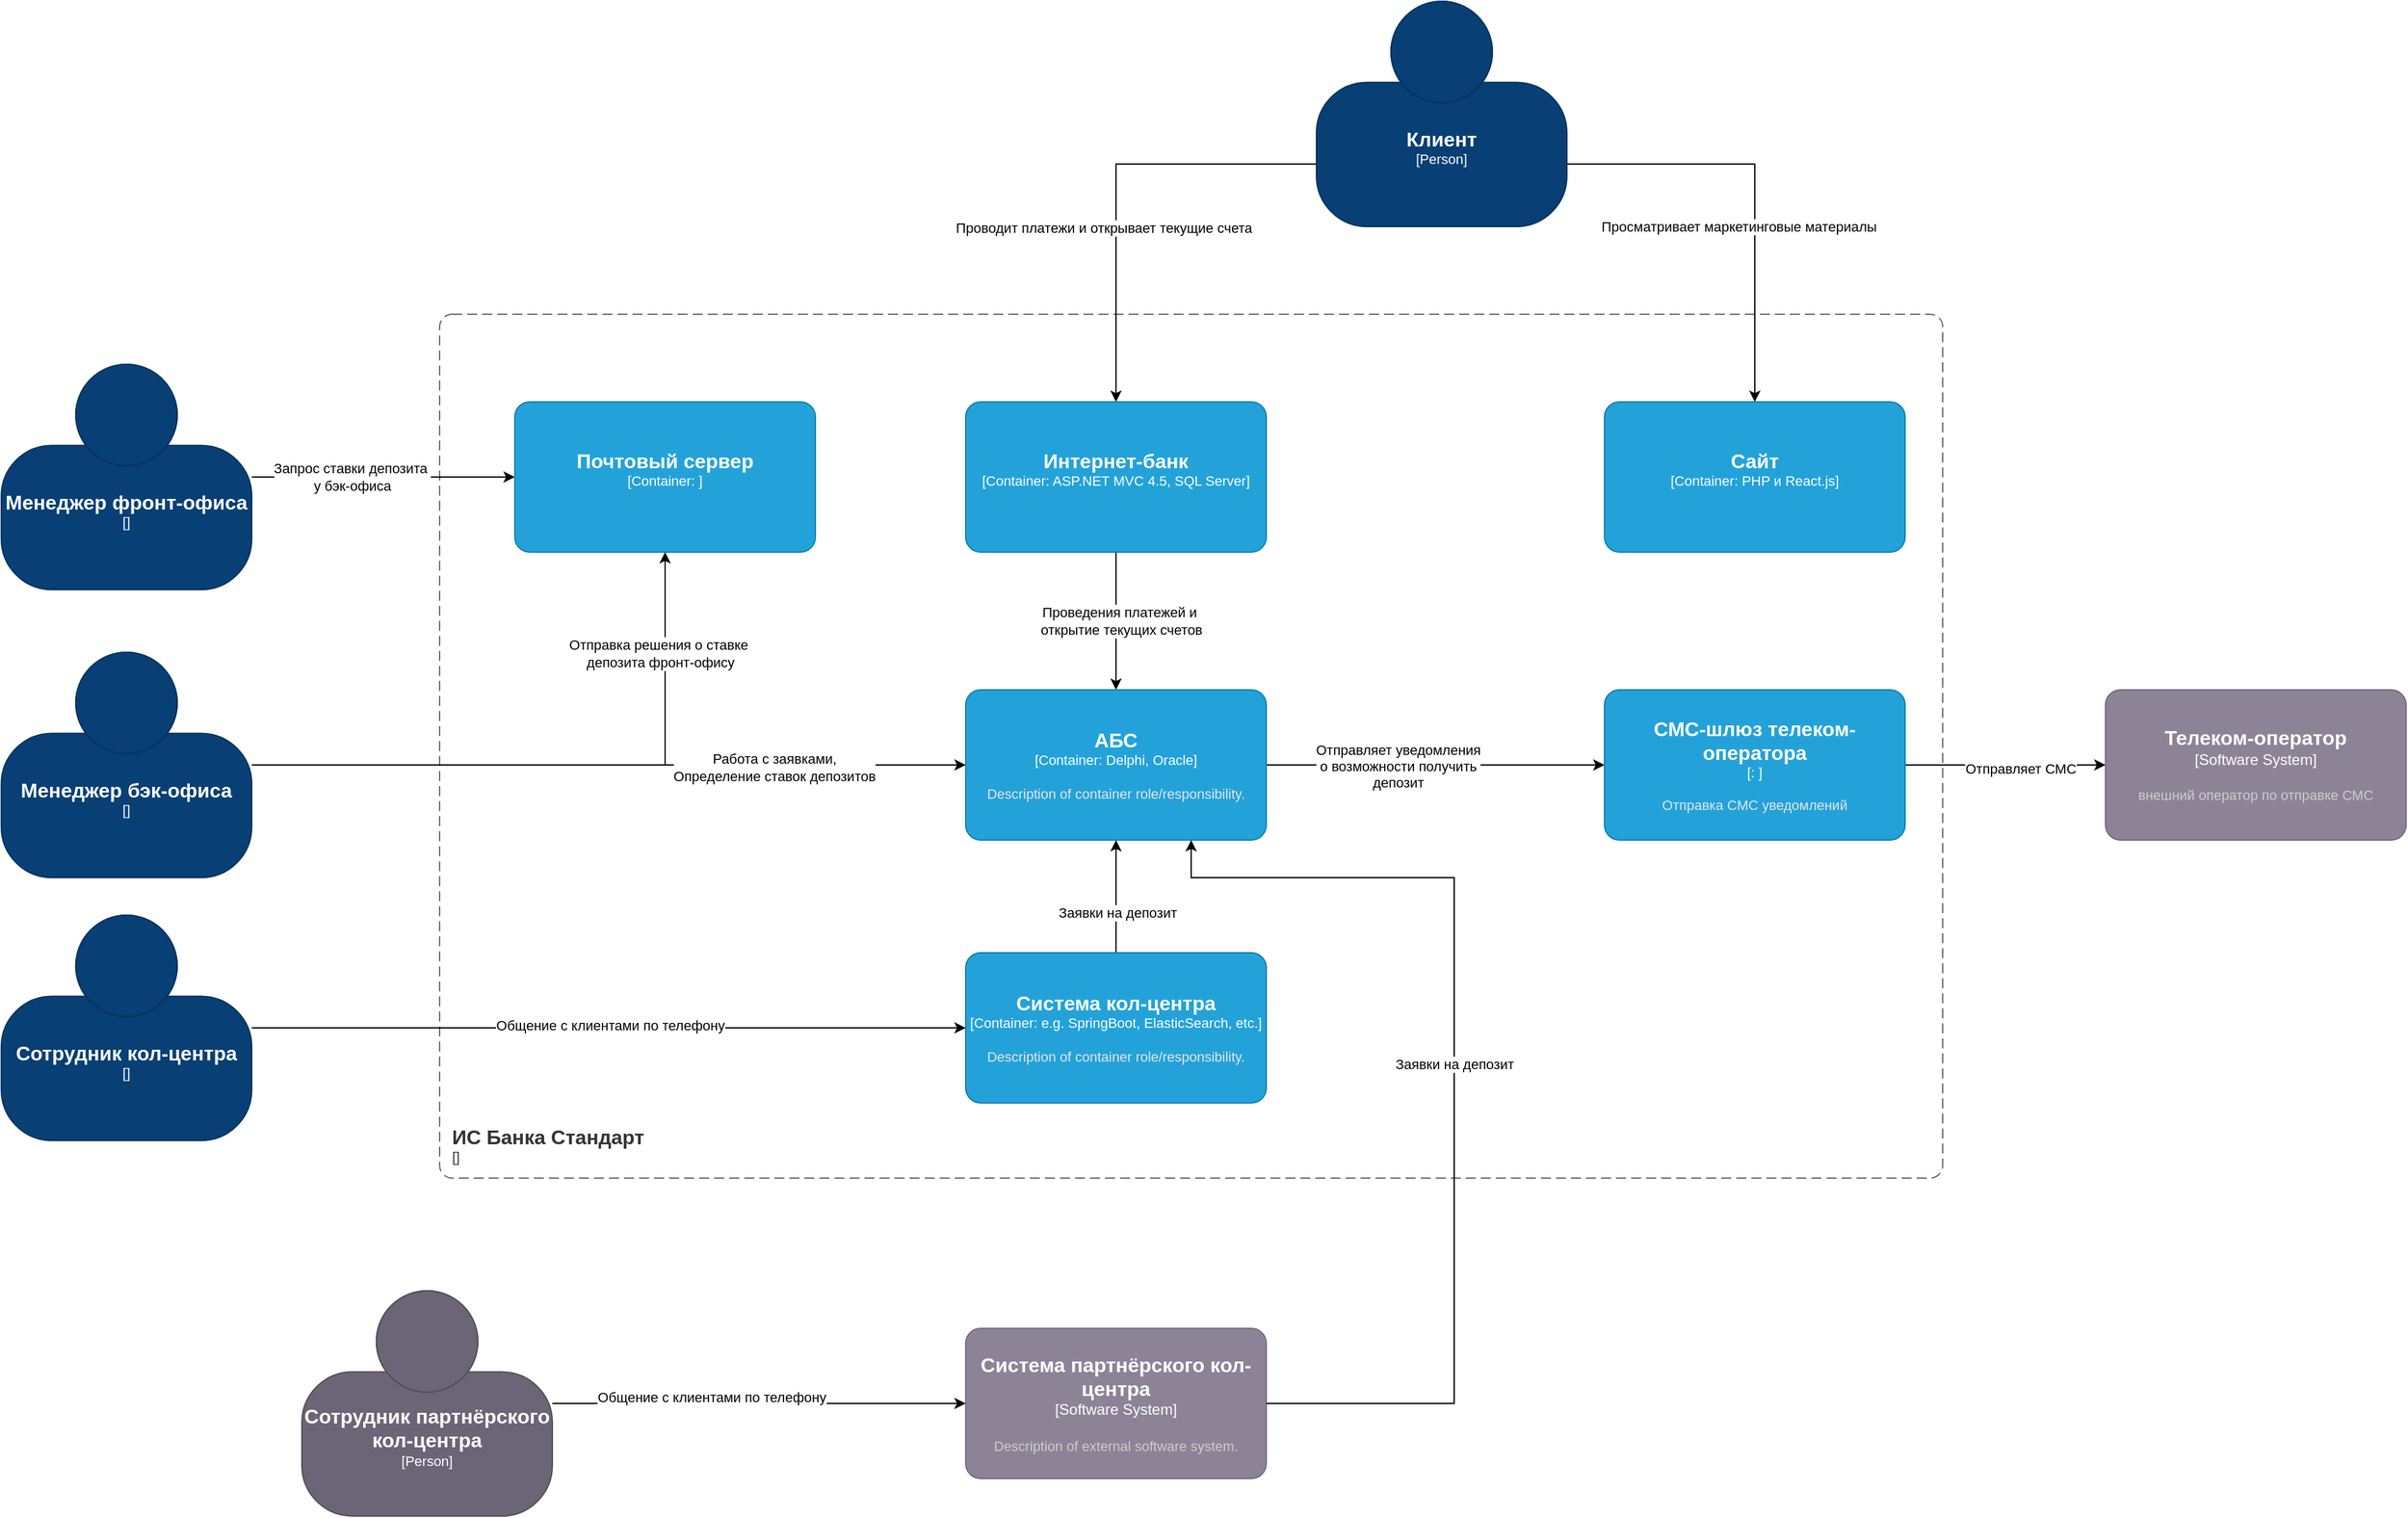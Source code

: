 <mxfile version="28.1.2">
  <diagram name="Страница — 1" id="2z93Q074_A-E2u7CInZb">
    <mxGraphModel dx="2067" dy="2422" grid="1" gridSize="10" guides="1" tooltips="1" connect="1" arrows="1" fold="1" page="1" pageScale="1" pageWidth="827" pageHeight="1169" math="0" shadow="0">
      <root>
        <mxCell id="0" />
        <mxCell id="1" parent="0" />
        <object placeholders="1" c4Name="ИС Банка Стандарт" c4Type="SystemScopeBoundary" c4Application="" label="&lt;font style=&quot;font-size: 16px&quot;&gt;&lt;b&gt;&lt;div style=&quot;text-align: left&quot;&gt;%c4Name%&lt;/div&gt;&lt;/b&gt;&lt;/font&gt;&lt;div style=&quot;text-align: left&quot;&gt;[%c4Application%]&lt;/div&gt;" id="jQgxpIr9k6CZhoRUgZat-1">
          <mxCell style="rounded=1;fontSize=11;whiteSpace=wrap;html=1;dashed=1;arcSize=20;fillColor=none;strokeColor=#666666;fontColor=#333333;labelBackgroundColor=none;align=left;verticalAlign=bottom;labelBorderColor=none;spacingTop=0;spacing=10;dashPattern=8 4;metaEdit=1;rotatable=0;perimeter=rectanglePerimeter;noLabel=0;labelPadding=0;allowArrows=0;connectable=0;expand=0;recursiveResize=0;editable=1;pointerEvents=0;absoluteArcSize=1;points=[[0.25,0,0],[0.5,0,0],[0.75,0,0],[1,0.25,0],[1,0.5,0],[1,0.75,0],[0.75,1,0],[0.5,1,0],[0.25,1,0],[0,0.75,0],[0,0.5,0],[0,0.25,0]];" parent="1" vertex="1">
            <mxGeometry x="390" y="190" width="1200" height="690" as="geometry" />
          </mxCell>
        </object>
        <object placeholders="1" c4Name="Телеком-оператор" c4Type="Software System" c4Description="внешний оператор по отправке СМС" label="&lt;font style=&quot;font-size: 16px&quot;&gt;&lt;b&gt;%c4Name%&lt;/b&gt;&lt;/font&gt;&lt;div&gt;[%c4Type%]&lt;/div&gt;&lt;br&gt;&lt;div&gt;&lt;font style=&quot;font-size: 11px&quot;&gt;&lt;font color=&quot;#cccccc&quot;&gt;%c4Description%&lt;/font&gt;&lt;/div&gt;" id="jQgxpIr9k6CZhoRUgZat-2">
          <mxCell style="rounded=1;whiteSpace=wrap;html=1;labelBackgroundColor=none;fillColor=#8C8496;fontColor=#ffffff;align=center;arcSize=10;strokeColor=#736782;metaEdit=1;resizable=0;points=[[0.25,0,0],[0.5,0,0],[0.75,0,0],[1,0.25,0],[1,0.5,0],[1,0.75,0],[0.75,1,0],[0.5,1,0],[0.25,1,0],[0,0.75,0],[0,0.5,0],[0,0.25,0]];" parent="1" vertex="1">
            <mxGeometry x="1720" y="490" width="240" height="120" as="geometry" />
          </mxCell>
        </object>
        <mxCell id="jQgxpIr9k6CZhoRUgZat-13" style="edgeStyle=orthogonalEdgeStyle;rounded=0;orthogonalLoop=1;jettySize=auto;html=1;" parent="1" source="jQgxpIr9k6CZhoRUgZat-3" target="jQgxpIr9k6CZhoRUgZat-7" edge="1">
          <mxGeometry relative="1" as="geometry">
            <Array as="points">
              <mxPoint x="930" y="70" />
            </Array>
          </mxGeometry>
        </mxCell>
        <mxCell id="X8F5TT4RiAVzpFDoCG04-3" value="Проводит платежи и открывает текущие счета" style="edgeLabel;html=1;align=center;verticalAlign=middle;resizable=0;points=[];" vertex="1" connectable="0" parent="jQgxpIr9k6CZhoRUgZat-13">
          <mxGeometry x="-0.05" relative="1" as="geometry">
            <mxPoint x="-10" y="44" as="offset" />
          </mxGeometry>
        </mxCell>
        <object placeholders="1" c4Name="Клиент" c4Type="Person" c4Description="" label="&lt;font style=&quot;font-size: 16px&quot;&gt;&lt;b&gt;%c4Name%&lt;/b&gt;&lt;/font&gt;&lt;div&gt;[%c4Type%]&lt;/div&gt;&lt;br&gt;&lt;div&gt;&lt;font style=&quot;font-size: 11px&quot;&gt;&lt;font color=&quot;#cccccc&quot;&gt;%c4Description%&lt;/font&gt;&lt;/div&gt;" id="jQgxpIr9k6CZhoRUgZat-3">
          <mxCell style="html=1;fontSize=11;dashed=0;whiteSpace=wrap;fillColor=#083F75;strokeColor=#06315C;fontColor=#ffffff;shape=mxgraph.c4.person2;align=center;metaEdit=1;points=[[0.5,0,0],[1,0.5,0],[1,0.75,0],[0.75,1,0],[0.5,1,0],[0.25,1,0],[0,0.75,0],[0,0.5,0]];resizable=0;" parent="1" vertex="1">
            <mxGeometry x="1090" y="-60" width="200" height="180" as="geometry" />
          </mxCell>
        </object>
        <mxCell id="X8F5TT4RiAVzpFDoCG04-12" style="edgeStyle=orthogonalEdgeStyle;rounded=0;orthogonalLoop=1;jettySize=auto;html=1;" edge="1" parent="1" source="jQgxpIr9k6CZhoRUgZat-4" target="jQgxpIr9k6CZhoRUgZat-8">
          <mxGeometry relative="1" as="geometry" />
        </mxCell>
        <mxCell id="X8F5TT4RiAVzpFDoCG04-26" value="Text" style="edgeLabel;html=1;align=center;verticalAlign=middle;resizable=0;points=[];" vertex="1" connectable="0" parent="X8F5TT4RiAVzpFDoCG04-12">
          <mxGeometry x="0.46" relative="1" as="geometry">
            <mxPoint as="offset" />
          </mxGeometry>
        </mxCell>
        <mxCell id="X8F5TT4RiAVzpFDoCG04-29" value="Работа с заявками,&lt;br&gt;Определение ставок депозитов" style="edgeLabel;html=1;align=center;verticalAlign=middle;resizable=0;points=[];" vertex="1" connectable="0" parent="X8F5TT4RiAVzpFDoCG04-12">
          <mxGeometry x="0.462" y="-2" relative="1" as="geometry">
            <mxPoint as="offset" />
          </mxGeometry>
        </mxCell>
        <object placeholders="1" c4Name="Менеджер бэк-офиса" c4Type="" c4Description="" label="&lt;font style=&quot;font-size: 16px&quot;&gt;&lt;b&gt;%c4Name%&lt;/b&gt;&lt;/font&gt;&lt;div&gt;[%c4Type%]&lt;/div&gt;&lt;br&gt;&lt;div&gt;&lt;font style=&quot;font-size: 11px&quot;&gt;&lt;font color=&quot;#cccccc&quot;&gt;%c4Description%&lt;/font&gt;&lt;/div&gt;" id="jQgxpIr9k6CZhoRUgZat-4">
          <mxCell style="html=1;fontSize=11;dashed=0;whiteSpace=wrap;fillColor=#083F75;strokeColor=#06315C;fontColor=#ffffff;shape=mxgraph.c4.person2;align=center;metaEdit=1;points=[[0.5,0,0],[1,0.5,0],[1,0.75,0],[0.75,1,0],[0.5,1,0],[0.25,1,0],[0,0.75,0],[0,0.5,0]];resizable=0;" parent="1" vertex="1">
            <mxGeometry x="40" y="460" width="200" height="180" as="geometry" />
          </mxCell>
        </object>
        <object placeholders="1" c4Name="Сайт" c4Type="Container" c4Technology="PHP и React.js" c4Description="" label="&lt;font style=&quot;font-size: 16px&quot;&gt;&lt;b&gt;%c4Name%&lt;/b&gt;&lt;/font&gt;&lt;div&gt;[%c4Type%: %c4Technology%]&lt;/div&gt;&lt;br&gt;&lt;div&gt;&lt;font style=&quot;font-size: 11px&quot;&gt;&lt;font color=&quot;#E6E6E6&quot;&gt;%c4Description%&lt;/font&gt;&lt;/div&gt;" id="jQgxpIr9k6CZhoRUgZat-6">
          <mxCell style="rounded=1;whiteSpace=wrap;html=1;fontSize=11;labelBackgroundColor=none;fillColor=#23A2D9;fontColor=#ffffff;align=center;arcSize=10;strokeColor=#0E7DAD;metaEdit=1;resizable=0;points=[[0.25,0,0],[0.5,0,0],[0.75,0,0],[1,0.25,0],[1,0.5,0],[1,0.75,0],[0.75,1,0],[0.5,1,0],[0.25,1,0],[0,0.75,0],[0,0.5,0],[0,0.25,0]];" parent="1" vertex="1">
            <mxGeometry x="1320" y="260" width="240" height="120" as="geometry" />
          </mxCell>
        </object>
        <mxCell id="X8F5TT4RiAVzpFDoCG04-4" style="edgeStyle=orthogonalEdgeStyle;rounded=0;orthogonalLoop=1;jettySize=auto;html=1;" edge="1" parent="1" source="jQgxpIr9k6CZhoRUgZat-7" target="jQgxpIr9k6CZhoRUgZat-8">
          <mxGeometry relative="1" as="geometry" />
        </mxCell>
        <mxCell id="X8F5TT4RiAVzpFDoCG04-5" value="Проведения платежей и&amp;nbsp;&lt;div&gt;открытие текущих счетов&lt;/div&gt;" style="edgeLabel;html=1;align=center;verticalAlign=middle;resizable=0;points=[];" vertex="1" connectable="0" parent="X8F5TT4RiAVzpFDoCG04-4">
          <mxGeometry x="-0.007" y="4" relative="1" as="geometry">
            <mxPoint as="offset" />
          </mxGeometry>
        </mxCell>
        <object placeholders="1" c4Name="Интернет-банк" c4Type="Container" c4Technology="ASP.NET MVC 4.5, SQL Server" c4Description="" label="&lt;font style=&quot;font-size: 16px&quot;&gt;&lt;b&gt;%c4Name%&lt;/b&gt;&lt;/font&gt;&lt;div&gt;[%c4Type%: %c4Technology%]&lt;/div&gt;&lt;br&gt;&lt;div&gt;&lt;font style=&quot;font-size: 11px&quot;&gt;&lt;font color=&quot;#E6E6E6&quot;&gt;%c4Description%&lt;/font&gt;&lt;/div&gt;" id="jQgxpIr9k6CZhoRUgZat-7">
          <mxCell style="rounded=1;whiteSpace=wrap;html=1;fontSize=11;labelBackgroundColor=none;fillColor=#23A2D9;fontColor=#ffffff;align=center;arcSize=10;strokeColor=#0E7DAD;metaEdit=1;resizable=0;points=[[0.25,0,0],[0.5,0,0],[0.75,0,0],[1,0.25,0],[1,0.5,0],[1,0.75,0],[0.75,1,0],[0.5,1,0],[0.25,1,0],[0,0.75,0],[0,0.5,0],[0,0.25,0]];" parent="1" vertex="1">
            <mxGeometry x="810" y="260" width="240" height="120" as="geometry" />
          </mxCell>
        </object>
        <mxCell id="X8F5TT4RiAVzpFDoCG04-6" style="edgeStyle=orthogonalEdgeStyle;rounded=0;orthogonalLoop=1;jettySize=auto;html=1;" edge="1" parent="1" source="jQgxpIr9k6CZhoRUgZat-8" target="jQgxpIr9k6CZhoRUgZat-16">
          <mxGeometry relative="1" as="geometry" />
        </mxCell>
        <mxCell id="X8F5TT4RiAVzpFDoCG04-21" value="Отправляет уведомления&lt;div&gt;&amp;nbsp;о возможности получить&amp;nbsp;&lt;/div&gt;&lt;div&gt;депозит&lt;/div&gt;" style="edgeLabel;html=1;align=center;verticalAlign=middle;resizable=0;points=[];" vertex="1" connectable="0" parent="X8F5TT4RiAVzpFDoCG04-6">
          <mxGeometry x="-0.224" y="-1" relative="1" as="geometry">
            <mxPoint as="offset" />
          </mxGeometry>
        </mxCell>
        <object placeholders="1" c4Name="АБС" c4Type="Container" c4Technology="Delphi, Oracle" c4Description="Description of container role/responsibility." label="&lt;font style=&quot;font-size: 16px&quot;&gt;&lt;b&gt;%c4Name%&lt;/b&gt;&lt;/font&gt;&lt;div&gt;[%c4Type%: %c4Technology%]&lt;/div&gt;&lt;br&gt;&lt;div&gt;&lt;font style=&quot;font-size: 11px&quot;&gt;&lt;font color=&quot;#E6E6E6&quot;&gt;%c4Description%&lt;/font&gt;&lt;/div&gt;" id="jQgxpIr9k6CZhoRUgZat-8">
          <mxCell style="rounded=1;whiteSpace=wrap;html=1;fontSize=11;labelBackgroundColor=none;fillColor=#23A2D9;fontColor=#ffffff;align=center;arcSize=10;strokeColor=#0E7DAD;metaEdit=1;resizable=0;points=[[0.25,0,0],[0.5,0,0],[0.75,0,0],[1,0.25,0],[1,0.5,0],[1,0.75,0],[0.75,1,0],[0.5,1,0],[0.25,1,0],[0,0.75,0],[0,0.5,0],[0,0.25,0]];" parent="1" vertex="1">
            <mxGeometry x="810" y="490" width="240" height="120" as="geometry" />
          </mxCell>
        </object>
        <mxCell id="X8F5TT4RiAVzpFDoCG04-7" style="edgeStyle=orthogonalEdgeStyle;rounded=0;orthogonalLoop=1;jettySize=auto;html=1;" edge="1" parent="1" source="jQgxpIr9k6CZhoRUgZat-9" target="jQgxpIr9k6CZhoRUgZat-8">
          <mxGeometry relative="1" as="geometry" />
        </mxCell>
        <mxCell id="X8F5TT4RiAVzpFDoCG04-27" value="Заявки на депозит" style="edgeLabel;html=1;align=center;verticalAlign=middle;resizable=0;points=[];" vertex="1" connectable="0" parent="X8F5TT4RiAVzpFDoCG04-7">
          <mxGeometry x="-0.251" y="-1" relative="1" as="geometry">
            <mxPoint y="1" as="offset" />
          </mxGeometry>
        </mxCell>
        <object placeholders="1" c4Name="Система кол-центра" c4Type="Container" c4Technology="e.g. SpringBoot, ElasticSearch, etc." c4Description="Description of container role/responsibility." label="&lt;font style=&quot;font-size: 16px&quot;&gt;&lt;b&gt;%c4Name%&lt;/b&gt;&lt;/font&gt;&lt;div&gt;[%c4Type%: %c4Technology%]&lt;/div&gt;&lt;br&gt;&lt;div&gt;&lt;font style=&quot;font-size: 11px&quot;&gt;&lt;font color=&quot;#E6E6E6&quot;&gt;%c4Description%&lt;/font&gt;&lt;/div&gt;" id="jQgxpIr9k6CZhoRUgZat-9">
          <mxCell style="rounded=1;whiteSpace=wrap;html=1;fontSize=11;labelBackgroundColor=none;fillColor=#23A2D9;fontColor=#ffffff;align=center;arcSize=10;strokeColor=#0E7DAD;metaEdit=1;resizable=0;points=[[0.25,0,0],[0.5,0,0],[0.75,0,0],[1,0.25,0],[1,0.5,0],[1,0.75,0],[0.75,1,0],[0.5,1,0],[0.25,1,0],[0,0.75,0],[0,0.5,0],[0,0.25,0]];" parent="1" vertex="1">
            <mxGeometry x="810" y="700" width="240" height="120" as="geometry" />
          </mxCell>
        </object>
        <object placeholders="1" c4Name="Система партнёрского кол-центра" c4Type="Software System" c4Description="Description of external software system." label="&lt;font style=&quot;font-size: 16px&quot;&gt;&lt;b&gt;%c4Name%&lt;/b&gt;&lt;/font&gt;&lt;div&gt;[%c4Type%]&lt;/div&gt;&lt;br&gt;&lt;div&gt;&lt;font style=&quot;font-size: 11px&quot;&gt;&lt;font color=&quot;#cccccc&quot;&gt;%c4Description%&lt;/font&gt;&lt;/div&gt;" id="jQgxpIr9k6CZhoRUgZat-10">
          <mxCell style="rounded=1;whiteSpace=wrap;html=1;labelBackgroundColor=none;fillColor=#8C8496;fontColor=#ffffff;align=center;arcSize=10;strokeColor=#736782;metaEdit=1;resizable=0;points=[[0.25,0,0],[0.5,0,0],[0.75,0,0],[1,0.25,0],[1,0.5,0],[1,0.75,0],[0.75,1,0],[0.5,1,0],[0.25,1,0],[0,0.75,0],[0,0.5,0],[0,0.25,0]];" parent="1" vertex="1">
            <mxGeometry x="810" y="1000" width="240" height="120" as="geometry" />
          </mxCell>
        </object>
        <mxCell id="X8F5TT4RiAVzpFDoCG04-11" style="edgeStyle=orthogonalEdgeStyle;rounded=0;orthogonalLoop=1;jettySize=auto;html=1;" edge="1" parent="1" source="jQgxpIr9k6CZhoRUgZat-11" target="X8F5TT4RiAVzpFDoCG04-10">
          <mxGeometry relative="1" as="geometry" />
        </mxCell>
        <mxCell id="X8F5TT4RiAVzpFDoCG04-16" value="Запрос ставки депозита&amp;nbsp;&lt;div&gt;у бэк-офиса&lt;/div&gt;" style="edgeLabel;html=1;align=center;verticalAlign=middle;resizable=0;points=[];" vertex="1" connectable="0" parent="X8F5TT4RiAVzpFDoCG04-11">
          <mxGeometry x="-0.246" relative="1" as="geometry">
            <mxPoint x="1" as="offset" />
          </mxGeometry>
        </mxCell>
        <object placeholders="1" c4Name="Менеджер фронт-офиса" c4Type="" c4Description="" label="&lt;font style=&quot;font-size: 16px&quot;&gt;&lt;b&gt;%c4Name%&lt;/b&gt;&lt;/font&gt;&lt;div&gt;[%c4Type%]&lt;/div&gt;&lt;br&gt;&lt;div&gt;&lt;font style=&quot;font-size: 11px&quot;&gt;&lt;font color=&quot;#cccccc&quot;&gt;%c4Description%&lt;/font&gt;&lt;/div&gt;" id="jQgxpIr9k6CZhoRUgZat-11">
          <mxCell style="html=1;fontSize=11;dashed=0;whiteSpace=wrap;fillColor=#083F75;strokeColor=#06315C;fontColor=#ffffff;shape=mxgraph.c4.person2;align=center;metaEdit=1;points=[[0.5,0,0],[1,0.5,0],[1,0.75,0],[0.75,1,0],[0.5,1,0],[0.25,1,0],[0,0.75,0],[0,0.5,0]];resizable=0;" parent="1" vertex="1">
            <mxGeometry x="40" y="230" width="200" height="180" as="geometry" />
          </mxCell>
        </object>
        <mxCell id="X8F5TT4RiAVzpFDoCG04-13" style="edgeStyle=orthogonalEdgeStyle;rounded=0;orthogonalLoop=1;jettySize=auto;html=1;" edge="1" parent="1" source="jQgxpIr9k6CZhoRUgZat-12" target="jQgxpIr9k6CZhoRUgZat-9">
          <mxGeometry relative="1" as="geometry" />
        </mxCell>
        <mxCell id="X8F5TT4RiAVzpFDoCG04-20" value="Общение с клиентами по телефону" style="edgeLabel;html=1;align=center;verticalAlign=middle;resizable=0;points=[];" vertex="1" connectable="0" parent="X8F5TT4RiAVzpFDoCG04-13">
          <mxGeometry x="-0.001" y="2" relative="1" as="geometry">
            <mxPoint x="1" as="offset" />
          </mxGeometry>
        </mxCell>
        <object placeholders="1" c4Name="Сотрудник кол-центра" c4Type="" c4Description="" label="&lt;font style=&quot;font-size: 16px&quot;&gt;&lt;b&gt;%c4Name%&lt;/b&gt;&lt;/font&gt;&lt;div&gt;[%c4Type%]&lt;/div&gt;&lt;br&gt;&lt;div&gt;&lt;font style=&quot;font-size: 11px&quot;&gt;&lt;font color=&quot;#cccccc&quot;&gt;%c4Description%&lt;/font&gt;&lt;/div&gt;" id="jQgxpIr9k6CZhoRUgZat-12">
          <mxCell style="html=1;fontSize=11;dashed=0;whiteSpace=wrap;fillColor=#083F75;strokeColor=#06315C;fontColor=#ffffff;shape=mxgraph.c4.person2;align=center;metaEdit=1;points=[[0.5,0,0],[1,0.5,0],[1,0.75,0],[0.75,1,0],[0.5,1,0],[0.25,1,0],[0,0.75,0],[0,0.5,0]];resizable=0;" parent="1" vertex="1">
            <mxGeometry x="40" y="670" width="200" height="180" as="geometry" />
          </mxCell>
        </object>
        <mxCell id="jQgxpIr9k6CZhoRUgZat-14" style="edgeStyle=orthogonalEdgeStyle;rounded=0;orthogonalLoop=1;jettySize=auto;html=1;entryX=0.5;entryY=0;entryDx=0;entryDy=0;entryPerimeter=0;" parent="1" source="jQgxpIr9k6CZhoRUgZat-3" target="jQgxpIr9k6CZhoRUgZat-6" edge="1">
          <mxGeometry relative="1" as="geometry">
            <Array as="points">
              <mxPoint x="1440" y="70" />
            </Array>
          </mxGeometry>
        </mxCell>
        <mxCell id="jQgxpIr9k6CZhoRUgZat-15" value="Просматривает маркетинговые материалы" style="edgeLabel;html=1;align=center;verticalAlign=middle;resizable=0;points=[];" parent="jQgxpIr9k6CZhoRUgZat-14" vertex="1" connectable="0">
          <mxGeometry x="-0.198" y="-6" relative="1" as="geometry">
            <mxPoint y="44" as="offset" />
          </mxGeometry>
        </mxCell>
        <mxCell id="X8F5TT4RiAVzpFDoCG04-9" style="edgeStyle=orthogonalEdgeStyle;rounded=0;orthogonalLoop=1;jettySize=auto;html=1;" edge="1" parent="1" source="jQgxpIr9k6CZhoRUgZat-16" target="jQgxpIr9k6CZhoRUgZat-2">
          <mxGeometry relative="1" as="geometry" />
        </mxCell>
        <mxCell id="X8F5TT4RiAVzpFDoCG04-30" value="Отправляет СМС" style="edgeLabel;html=1;align=center;verticalAlign=middle;resizable=0;points=[];" vertex="1" connectable="0" parent="X8F5TT4RiAVzpFDoCG04-9">
          <mxGeometry x="0.143" y="-3" relative="1" as="geometry">
            <mxPoint as="offset" />
          </mxGeometry>
        </mxCell>
        <object placeholders="1" c4Name="СМС-шлюз телеком-оператора" c4Type="" c4Technology="" c4Description="Отправка СМС уведомлений" label="&lt;font style=&quot;font-size: 16px&quot;&gt;&lt;b&gt;%c4Name%&lt;/b&gt;&lt;/font&gt;&lt;div&gt;[%c4Type%: %c4Technology%]&lt;/div&gt;&lt;br&gt;&lt;div&gt;&lt;font style=&quot;font-size: 11px&quot;&gt;&lt;font color=&quot;#E6E6E6&quot;&gt;%c4Description%&lt;/font&gt;&lt;/div&gt;" id="jQgxpIr9k6CZhoRUgZat-16">
          <mxCell style="rounded=1;whiteSpace=wrap;html=1;fontSize=11;labelBackgroundColor=none;fillColor=#23A2D9;fontColor=#ffffff;align=center;arcSize=10;strokeColor=#0E7DAD;metaEdit=1;resizable=0;points=[[0.25,0,0],[0.5,0,0],[0.75,0,0],[1,0.25,0],[1,0.5,0],[1,0.75,0],[0.75,1,0],[0.5,1,0],[0.25,1,0],[0,0.75,0],[0,0.5,0],[0,0.25,0]];" parent="1" vertex="1">
            <mxGeometry x="1320" y="490" width="240" height="120" as="geometry" />
          </mxCell>
        </object>
        <mxCell id="X8F5TT4RiAVzpFDoCG04-14" style="edgeStyle=orthogonalEdgeStyle;rounded=0;orthogonalLoop=1;jettySize=auto;html=1;" edge="1" parent="1" source="X8F5TT4RiAVzpFDoCG04-2" target="jQgxpIr9k6CZhoRUgZat-10">
          <mxGeometry relative="1" as="geometry" />
        </mxCell>
        <mxCell id="X8F5TT4RiAVzpFDoCG04-18" value="Общение с клиентами по телефону" style="edgeLabel;html=1;align=center;verticalAlign=middle;resizable=0;points=[];" vertex="1" connectable="0" parent="X8F5TT4RiAVzpFDoCG04-14">
          <mxGeometry x="-0.235" y="5" relative="1" as="geometry">
            <mxPoint x="1" as="offset" />
          </mxGeometry>
        </mxCell>
        <object placeholders="1" c4Name="Сотрудник партнёрского кол-центра" c4Type="Person" c4Description="" label="&lt;font style=&quot;font-size: 16px&quot;&gt;&lt;b&gt;%c4Name%&lt;/b&gt;&lt;/font&gt;&lt;div&gt;[%c4Type%]&lt;/div&gt;&lt;br&gt;&lt;div&gt;&lt;font style=&quot;font-size: 11px&quot;&gt;&lt;font color=&quot;#cccccc&quot;&gt;%c4Description%&lt;/font&gt;&lt;/div&gt;" id="X8F5TT4RiAVzpFDoCG04-2">
          <mxCell style="html=1;fontSize=11;dashed=0;whiteSpace=wrap;fillColor=#6C6477;strokeColor=#4D4D4D;fontColor=#ffffff;shape=mxgraph.c4.person2;align=center;metaEdit=1;points=[[0.5,0,0],[1,0.5,0],[1,0.75,0],[0.75,1,0],[0.5,1,0],[0.25,1,0],[0,0.75,0],[0,0.5,0]];resizable=0;" vertex="1" parent="1">
            <mxGeometry x="280" y="970" width="200" height="180" as="geometry" />
          </mxCell>
        </object>
        <mxCell id="X8F5TT4RiAVzpFDoCG04-8" style="edgeStyle=orthogonalEdgeStyle;rounded=0;orthogonalLoop=1;jettySize=auto;html=1;entryX=0.75;entryY=1;entryDx=0;entryDy=0;entryPerimeter=0;" edge="1" parent="1" source="jQgxpIr9k6CZhoRUgZat-10" target="jQgxpIr9k6CZhoRUgZat-8">
          <mxGeometry relative="1" as="geometry">
            <Array as="points">
              <mxPoint x="1200" y="1060" />
              <mxPoint x="1200" y="640" />
              <mxPoint x="990" y="640" />
            </Array>
          </mxGeometry>
        </mxCell>
        <mxCell id="X8F5TT4RiAVzpFDoCG04-28" value="Заявки на депозит" style="edgeLabel;html=1;align=center;verticalAlign=middle;resizable=0;points=[];" vertex="1" connectable="0" parent="X8F5TT4RiAVzpFDoCG04-8">
          <mxGeometry x="0.043" relative="1" as="geometry">
            <mxPoint y="1" as="offset" />
          </mxGeometry>
        </mxCell>
        <object placeholders="1" c4Name="Почтовый сервер" c4Type="Container" c4Technology="" c4Description="" label="&lt;font style=&quot;font-size: 16px&quot;&gt;&lt;b&gt;%c4Name%&lt;/b&gt;&lt;/font&gt;&lt;div&gt;[%c4Type%: %c4Technology%]&lt;/div&gt;&lt;br&gt;&lt;div&gt;&lt;font style=&quot;font-size: 11px&quot;&gt;&lt;font color=&quot;#E6E6E6&quot;&gt;%c4Description%&lt;/font&gt;&lt;/div&gt;" id="X8F5TT4RiAVzpFDoCG04-10">
          <mxCell style="rounded=1;whiteSpace=wrap;html=1;fontSize=11;labelBackgroundColor=none;fillColor=#23A2D9;fontColor=#ffffff;align=center;arcSize=10;strokeColor=#0E7DAD;metaEdit=1;resizable=0;points=[[0.25,0,0],[0.5,0,0],[0.75,0,0],[1,0.25,0],[1,0.5,0],[1,0.75,0],[0.75,1,0],[0.5,1,0],[0.25,1,0],[0,0.75,0],[0,0.5,0],[0,0.25,0]];" vertex="1" parent="1">
            <mxGeometry x="450" y="260" width="240" height="120" as="geometry" />
          </mxCell>
        </object>
        <mxCell id="X8F5TT4RiAVzpFDoCG04-15" style="edgeStyle=orthogonalEdgeStyle;rounded=0;orthogonalLoop=1;jettySize=auto;html=1;entryX=0.5;entryY=1;entryDx=0;entryDy=0;entryPerimeter=0;" edge="1" parent="1" source="jQgxpIr9k6CZhoRUgZat-4" target="X8F5TT4RiAVzpFDoCG04-10">
          <mxGeometry relative="1" as="geometry" />
        </mxCell>
        <mxCell id="X8F5TT4RiAVzpFDoCG04-17" value="Text" style="edgeLabel;html=1;align=center;verticalAlign=middle;resizable=0;points=[];" vertex="1" connectable="0" parent="X8F5TT4RiAVzpFDoCG04-15">
          <mxGeometry x="0.681" y="4" relative="1" as="geometry">
            <mxPoint as="offset" />
          </mxGeometry>
        </mxCell>
        <mxCell id="X8F5TT4RiAVzpFDoCG04-25" value="Отправка решения о ставке&amp;nbsp;&lt;div&gt;депозита фронт-офису&lt;/div&gt;" style="edgeLabel;html=1;align=center;verticalAlign=middle;resizable=0;points=[];" vertex="1" connectable="0" parent="X8F5TT4RiAVzpFDoCG04-15">
          <mxGeometry x="0.676" y="4" relative="1" as="geometry">
            <mxPoint as="offset" />
          </mxGeometry>
        </mxCell>
      </root>
    </mxGraphModel>
  </diagram>
</mxfile>
